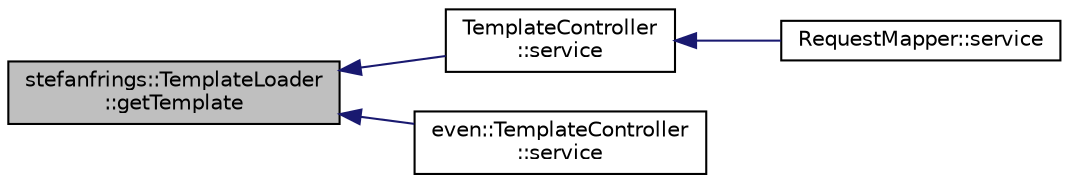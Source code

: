 digraph "stefanfrings::TemplateLoader::getTemplate"
{
  edge [fontname="Helvetica",fontsize="10",labelfontname="Helvetica",labelfontsize="10"];
  node [fontname="Helvetica",fontsize="10",shape=record];
  rankdir="LR";
  Node6 [label="stefanfrings::TemplateLoader\l::getTemplate",height=0.2,width=0.4,color="black", fillcolor="grey75", style="filled", fontcolor="black"];
  Node6 -> Node7 [dir="back",color="midnightblue",fontsize="10",style="solid"];
  Node7 [label="TemplateController\l::service",height=0.2,width=0.4,color="black", fillcolor="white", style="filled",URL="$class_template_controller.html#ad34c48cf60094e0deb73aa7145e93eac"];
  Node7 -> Node8 [dir="back",color="midnightblue",fontsize="10",style="solid"];
  Node8 [label="RequestMapper::service",height=0.2,width=0.4,color="black", fillcolor="white", style="filled",URL="$class_request_mapper.html#a5faa3e99e8599b260d2c9ec1479b6419"];
  Node6 -> Node9 [dir="back",color="midnightblue",fontsize="10",style="solid"];
  Node9 [label="even::TemplateController\l::service",height=0.2,width=0.4,color="black", fillcolor="white", style="filled",URL="$classeven_1_1_template_controller.html#ad34c48cf60094e0deb73aa7145e93eac"];
}
